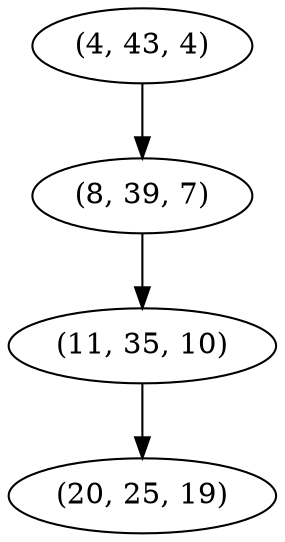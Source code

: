 digraph tree {
    "(4, 43, 4)";
    "(8, 39, 7)";
    "(11, 35, 10)";
    "(20, 25, 19)";
    "(4, 43, 4)" -> "(8, 39, 7)";
    "(8, 39, 7)" -> "(11, 35, 10)";
    "(11, 35, 10)" -> "(20, 25, 19)";
}
